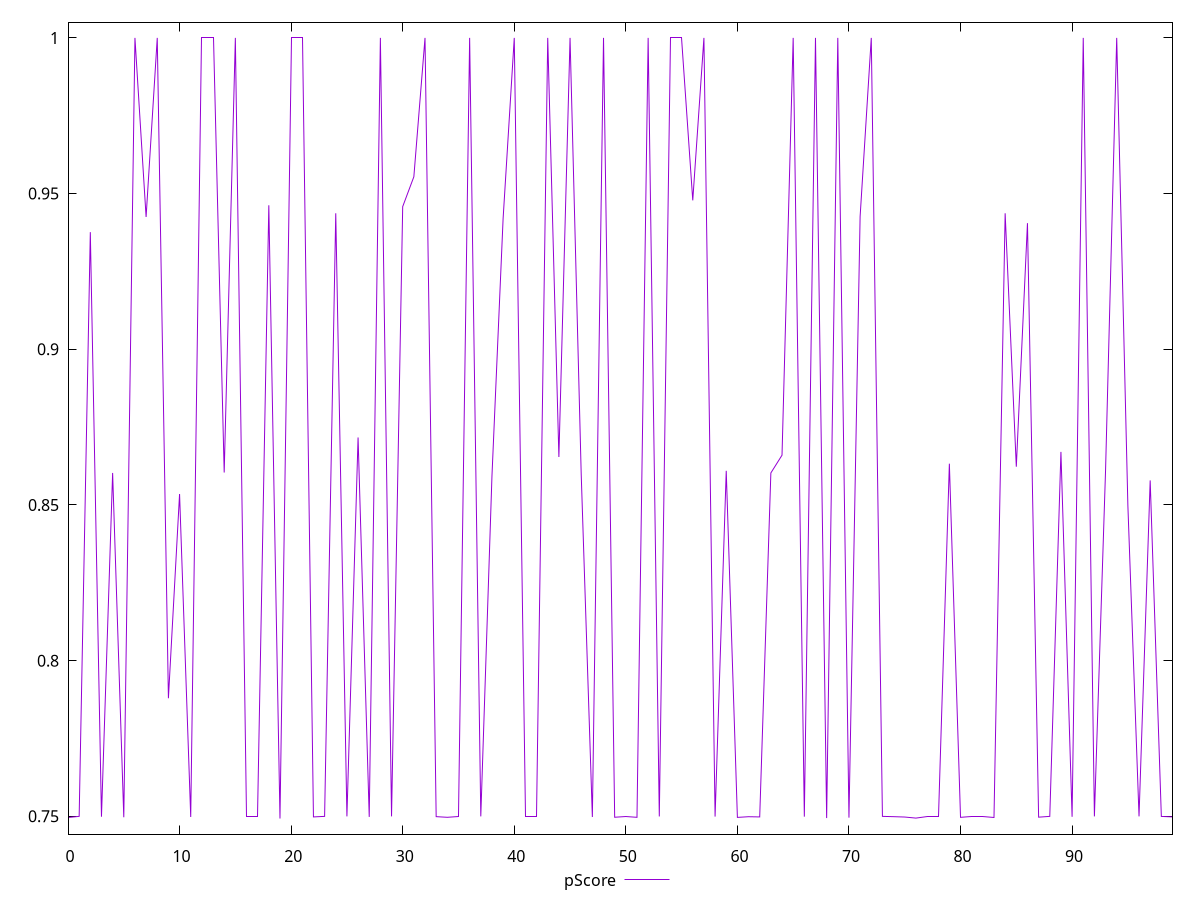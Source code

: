 reset

$pScore <<EOF
0 0.7496333333333334
1 0.75
2 0.9376125009854634
3 0.7498888888888889
4 0.8602783330281576
5 0.7497222222222222
6 1
7 0.9424924993515015
8 1
9 0.7879374996821086
10 0.8535258332888285
11 0.7497988888888889
12 1
13 1
14 0.8604158329963684
15 1
16 0.75
17 0.75
18 0.9462458324432373
19 0.74931
20 1
21 1
22 0.7498233333333334
23 0.75
24 0.9436866656939189
25 0.75
26 0.8716841665903727
27 0.74982
28 1
29 0.75
30 0.9458200001716613
31 0.9554091660181682
32 1
33 0.74991
34 0.7497022222222223
35 0.7499533333333334
36 1
37 0.75
38 0.8592291657129923
39 0.9419525003433228
40 1
41 0.75
42 0.75
43 1
44 0.8654191668828328
45 1
46 0.8599774996439615
47 0.7497911111111111
48 1
49 0.7497188888888889
50 0.7499522222222222
51 0.7496955555555556
52 1
53 0.7499755555555556
54 1
55 1
56 0.9478233329455058
57 1
58 0.7499277777777777
59 0.8609649999936422
60 0.7496711111111111
61 0.7498911111111111
62 0.74982
63 0.8602874994277954
64 0.8659941673278808
65 1
66 0.7499066666666666
67 1
68 0.7494466666666667
69 1
70 0.7495844444444445
71 0.9426183334986369
72 1
73 0.75
74 0.7499044444444445
75 0.7497866666666667
76 0.7494455555555556
77 0.75
78 0.75
79 0.8632724992434184
80 0.7496922222222222
81 0.75
82 0.75
83 0.74964
84 0.943677499294281
85 0.8622958342234294
86 0.9405041670799256
87 0.7497444444444444
88 0.75
89 0.867059166431427
90 0.7498677777777778
91 1
92 0.75
93 0.8611158331235249
94 1
95 0.8498699998855591
96 0.75
97 0.8578916668891907
98 0.7499811111111111
99 0.7498322222222222
EOF

set key outside below
set xrange [0:99]
set yrange [0.7442962000000001:1.0050138]
set trange [0.7442962000000001:1.0050138]
set terminal svg size 640, 500 enhanced background rgb 'white'
set output "reports/report_00033_2021-03-01T14-23-16.841Z/uses-rel-preconnect/samples/astro-inner-cached/pScore/values.svg"

plot $pScore title "pScore" with line

reset
